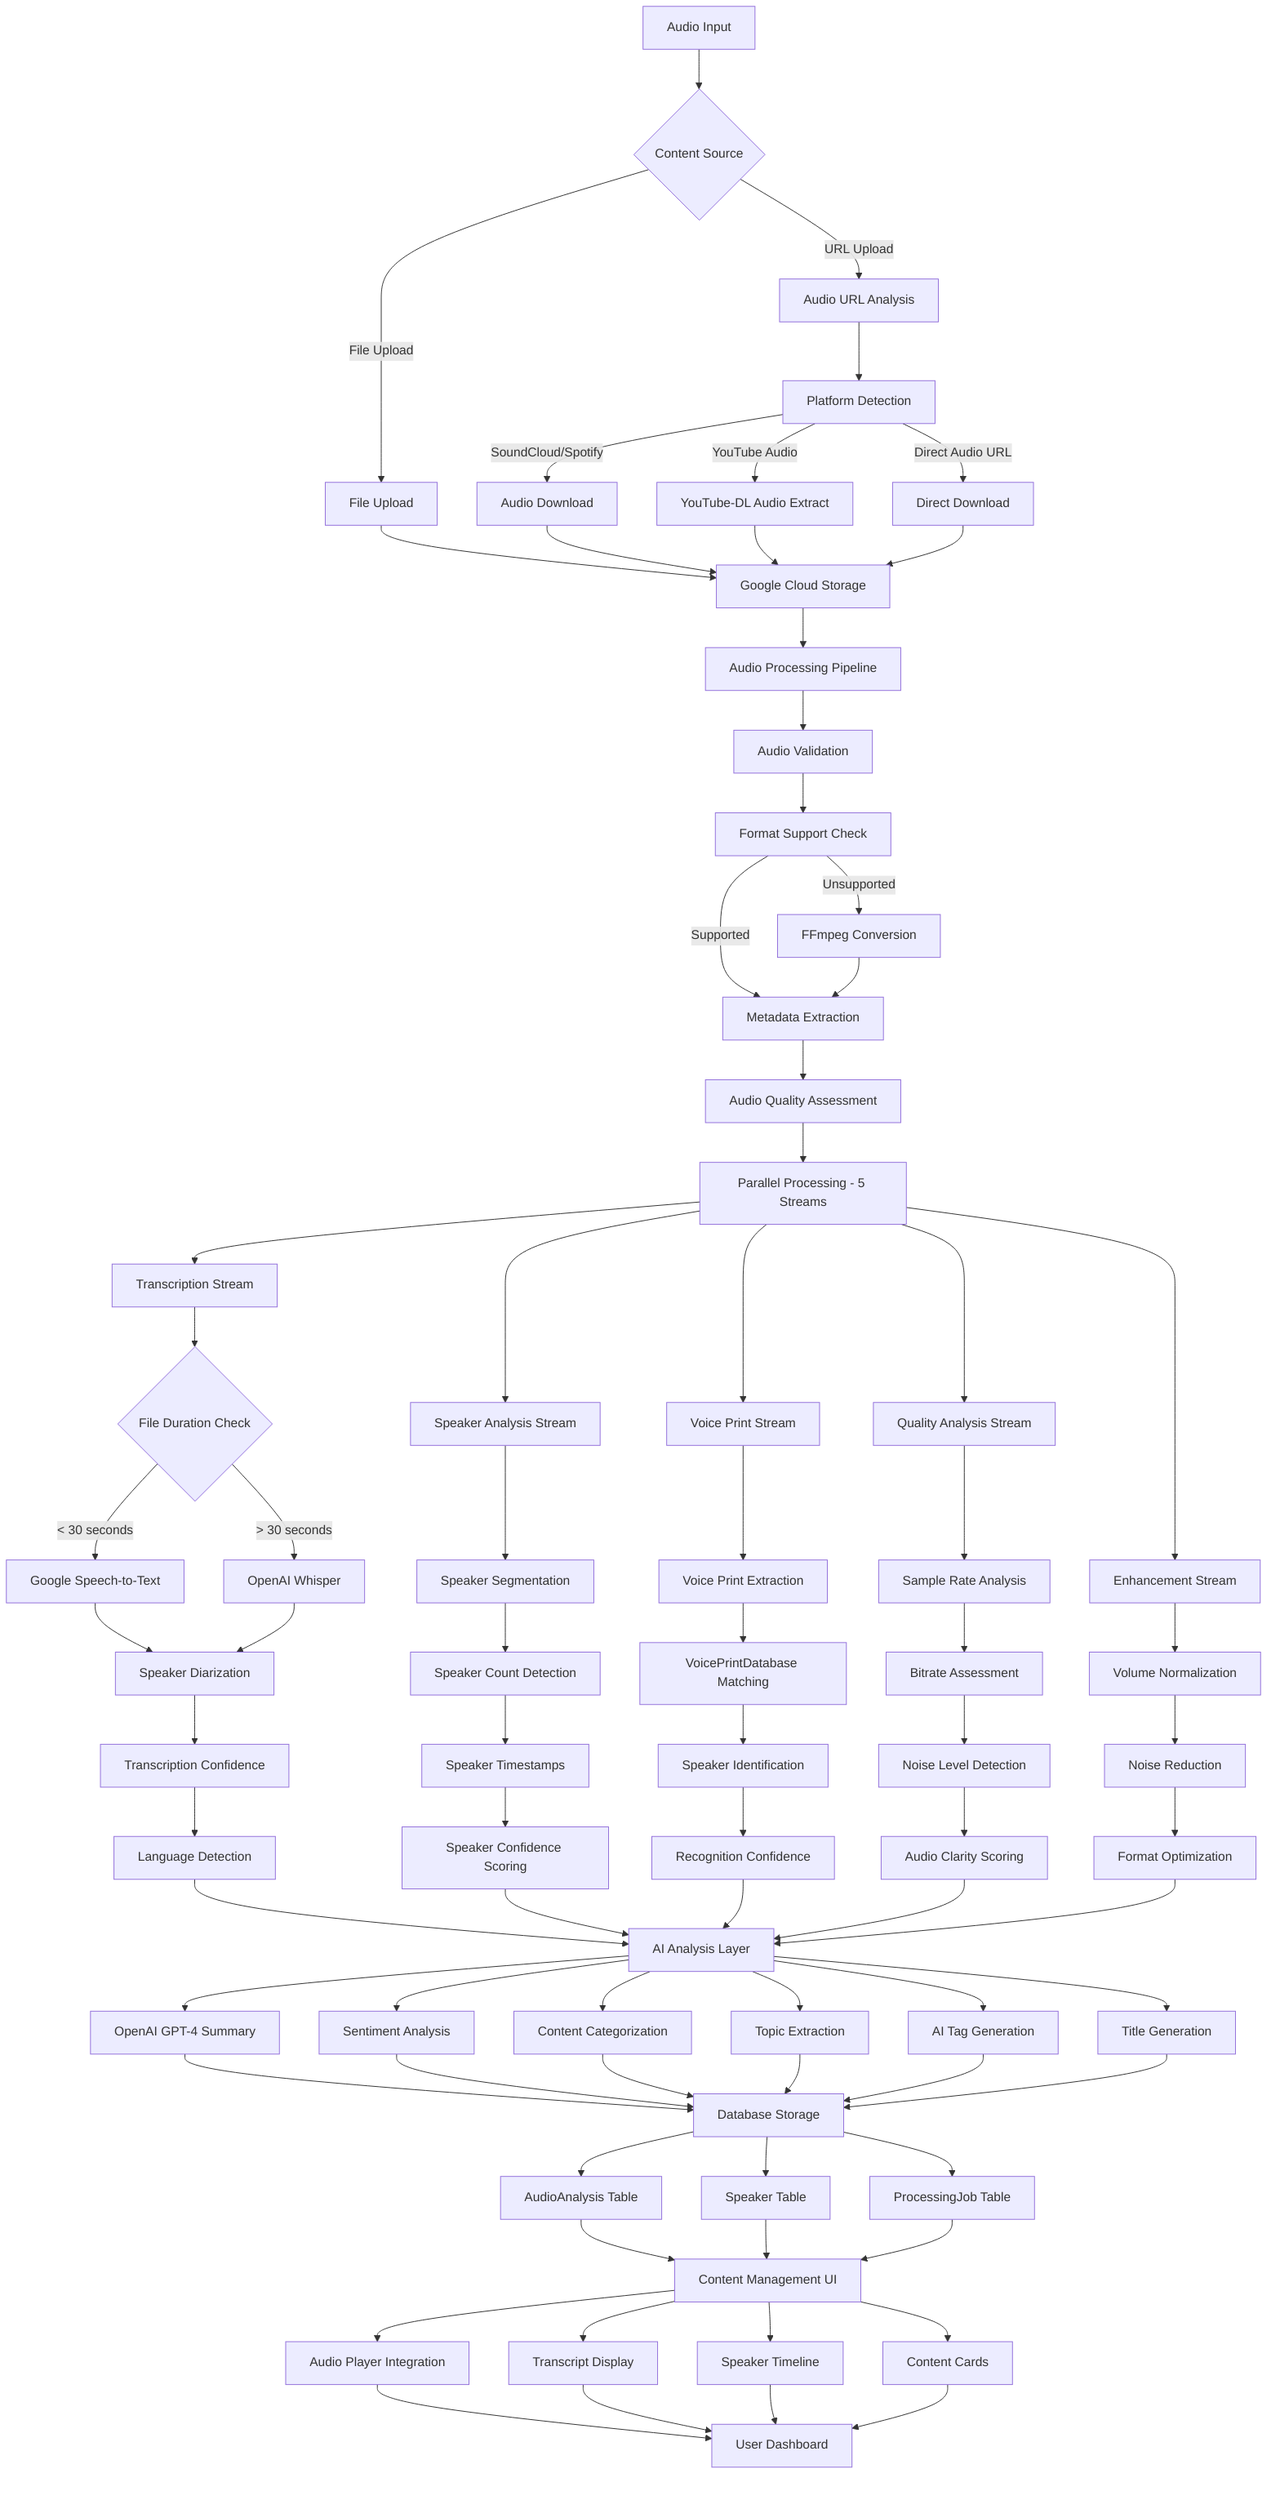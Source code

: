 graph TD
    A[Audio Input] --> B{Content Source}
    B -->|URL Upload| C[Audio URL Analysis]
    B -->|File Upload| D[File Upload]
    
    C --> E[Platform Detection]
    E -->|SoundCloud/Spotify| F[Audio Download]
    E -->|YouTube Audio| G[YouTube-DL Audio Extract]
    E -->|Direct Audio URL| H[Direct Download]
    
    D --> I[Google Cloud Storage]
    F --> I
    G --> I
    H --> I
    
    I --> J[Audio Processing Pipeline]
    
    J --> K[Audio Validation]
    K --> L[Format Support Check]
    L -->|Supported| M[Metadata Extraction]
    L -->|Unsupported| N[FFmpeg Conversion]
    N --> M
    
    M --> O[Audio Quality Assessment]
    O --> P[Parallel Processing - 5 Streams]
    
    P --> Q1[Transcription Stream]
    P --> Q2[Speaker Analysis Stream]
    P --> Q3[Voice Print Stream]
    P --> Q4[Quality Analysis Stream]
    P --> Q5[Enhancement Stream]
    
    Q1 --> R1{File Duration Check}
    R1 -->|< 30 seconds| S1[Google Speech-to-Text]
    R1 -->|> 30 seconds| T1[OpenAI Whisper]
    
    S1 --> U1[Speaker Diarization]
    T1 --> U1
    U1 --> V1[Transcription Confidence]
    V1 --> W1[Language Detection]
    
    Q2 --> R2[Speaker Segmentation]
    R2 --> S2[Speaker Count Detection]
    S2 --> T2[Speaker Timestamps]
    T2 --> U2[Speaker Confidence Scoring]
    
    Q3 --> R3[Voice Print Extraction]
    R3 --> S3[VoicePrintDatabase Matching]
    S3 --> T3[Speaker Identification]
    T3 --> U3[Recognition Confidence]
    
    Q4 --> R4[Sample Rate Analysis]
    R4 --> S4[Bitrate Assessment]
    S4 --> T4[Noise Level Detection]
    T4 --> U4[Audio Clarity Scoring]
    
    Q5 --> R5[Volume Normalization]
    R5 --> S5[Noise Reduction]
    S5 --> T5[Format Optimization]
    
    W1 --> X[AI Analysis Layer]
    U2 --> X
    U3 --> X
    U4 --> X
    T5 --> X
    
    X --> Y1[OpenAI GPT-4 Summary]
    X --> Y2[Sentiment Analysis]
    X --> Y3[Content Categorization]
    X --> Y4[Topic Extraction]
    X --> Y5[AI Tag Generation]
    X --> Y6[Title Generation]
    
    Y1 --> Z[Database Storage]
    Y2 --> Z
    Y3 --> Z
    Y4 --> Z
    Y5 --> Z
    Y6 --> Z
    
    Z --> AA[AudioAnalysis Table]
    Z --> BB[Speaker Table]
    Z --> CC[ProcessingJob Table]
    
    AA --> DD[Content Management UI]
    BB --> DD
    CC --> DD
    
    DD --> EE[Audio Player Integration]
    DD --> FF[Transcript Display]
    DD --> GG[Speaker Timeline]
    DD --> HH[Content Cards]
    
    EE --> II[User Dashboard]
    FF --> II
    GG --> II
    HH --> II